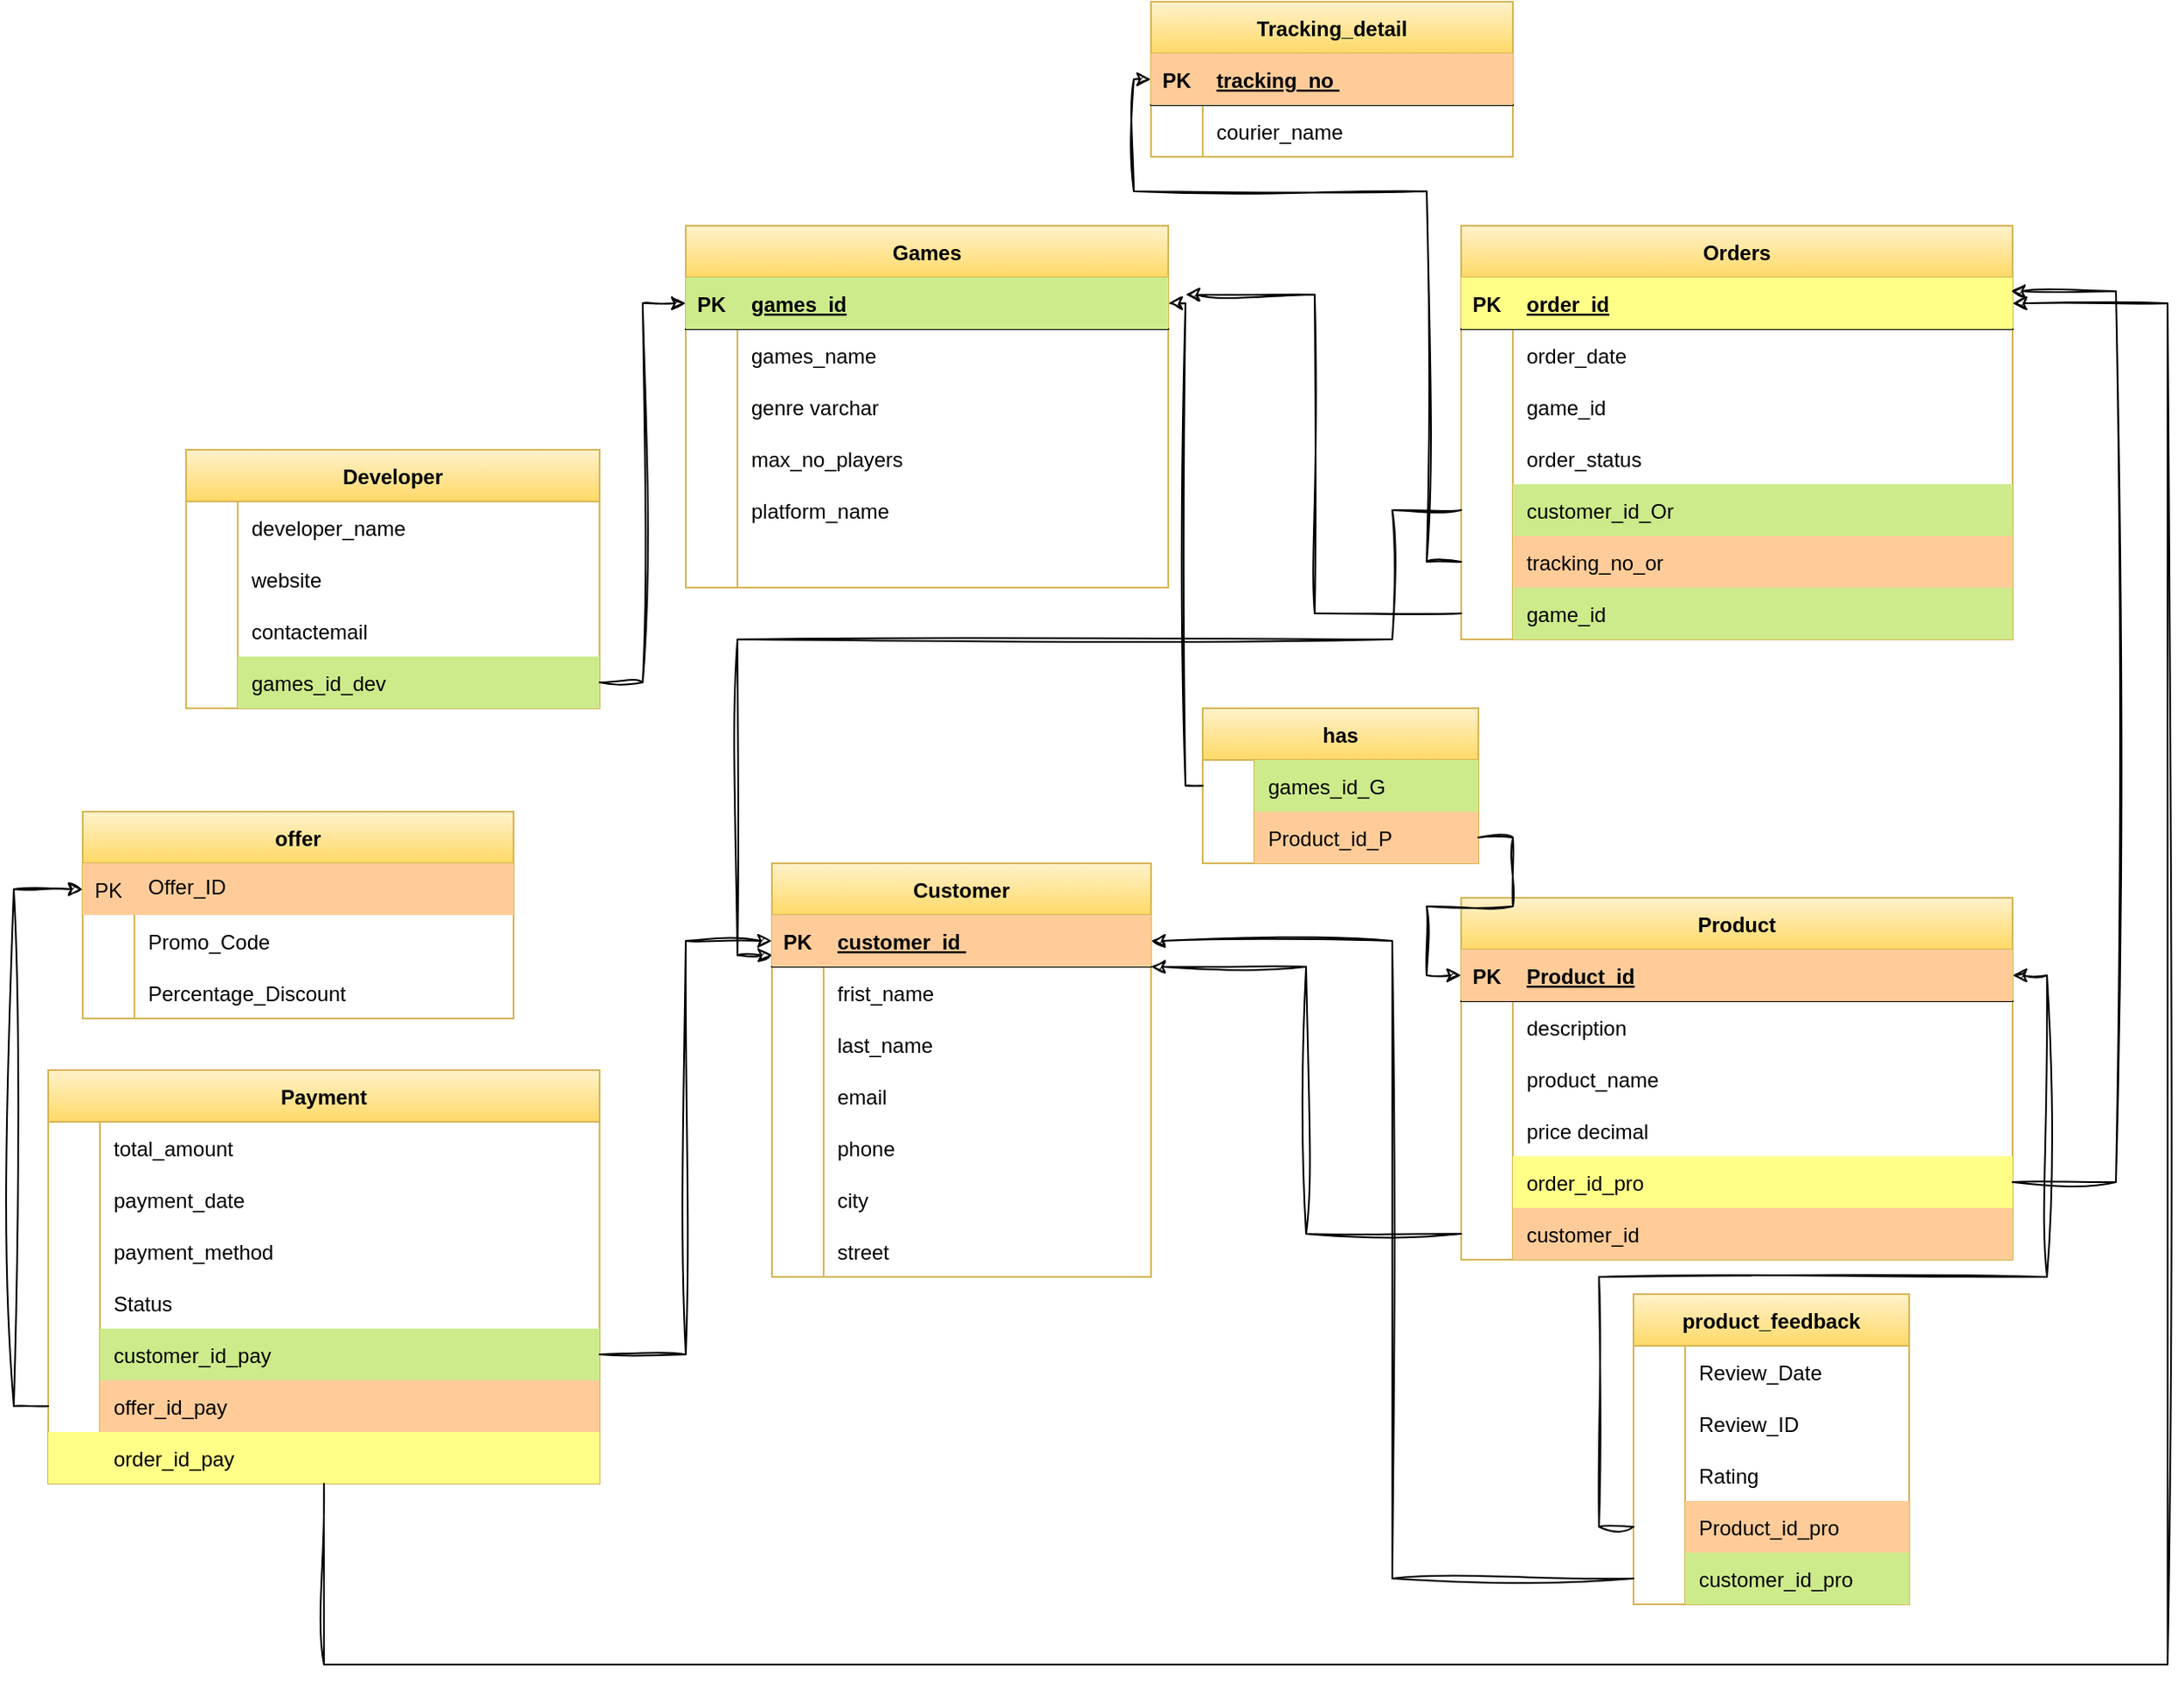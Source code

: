<mxfile version="20.8.16" type="device"><diagram name="Page-1" id="lh1EF_sJYubGkyd5HfFq"><mxGraphModel dx="3387" dy="2093" grid="1" gridSize="10" guides="1" tooltips="1" connect="1" arrows="1" fold="1" page="1" pageScale="1" pageWidth="850" pageHeight="1100" math="0" shadow="0"><root><mxCell id="0"/><mxCell id="1" parent="0"/><mxCell id="jneGfURujlO6UFUfLqEb-1" value="Games" style="shape=table;startSize=30;container=1;collapsible=1;childLayout=tableLayout;fixedRows=1;rowLines=0;fontStyle=1;align=center;resizeLast=1;strokeColor=#d6b656;fillColor=#fff2cc;gradientColor=#ffd966;" parent="1" vertex="1"><mxGeometry x="-950" y="-970" width="280" height="210" as="geometry"/></mxCell><mxCell id="jneGfURujlO6UFUfLqEb-2" value="" style="shape=tableRow;horizontal=0;startSize=0;swimlaneHead=0;swimlaneBody=0;fillColor=none;collapsible=0;dropTarget=0;points=[[0,0.5],[1,0.5]];portConstraint=eastwest;strokeColor=#000000;top=0;left=0;right=0;bottom=1;" parent="jneGfURujlO6UFUfLqEb-1" vertex="1"><mxGeometry y="30" width="280" height="30" as="geometry"/></mxCell><mxCell id="jneGfURujlO6UFUfLqEb-3" value="PK" style="shape=partialRectangle;overflow=hidden;connectable=0;fillColor=#cdeb8b;strokeColor=#36393d;top=0;left=0;bottom=0;right=0;fontStyle=1;" parent="jneGfURujlO6UFUfLqEb-2" vertex="1"><mxGeometry width="30" height="30" as="geometry"><mxRectangle width="30" height="30" as="alternateBounds"/></mxGeometry></mxCell><mxCell id="jneGfURujlO6UFUfLqEb-4" value="games_id" style="shape=partialRectangle;overflow=hidden;connectable=0;fillColor=#cdeb8b;align=left;strokeColor=#36393d;top=0;left=0;bottom=0;right=0;spacingLeft=6;fontStyle=5;" parent="jneGfURujlO6UFUfLqEb-2" vertex="1"><mxGeometry x="30" width="250" height="30" as="geometry"><mxRectangle width="250" height="30" as="alternateBounds"/></mxGeometry></mxCell><mxCell id="jneGfURujlO6UFUfLqEb-5" value="" style="shape=tableRow;horizontal=0;startSize=0;swimlaneHead=0;swimlaneBody=0;fillColor=none;collapsible=0;dropTarget=0;points=[[0,0.5],[1,0.5]];portConstraint=eastwest;strokeColor=#000000;top=0;left=0;right=0;bottom=0;" parent="jneGfURujlO6UFUfLqEb-1" vertex="1"><mxGeometry y="60" width="280" height="30" as="geometry"/></mxCell><mxCell id="jneGfURujlO6UFUfLqEb-6" value="" style="shape=partialRectangle;overflow=hidden;connectable=0;fillColor=none;strokeColor=#000000;top=0;left=0;bottom=0;right=0;" parent="jneGfURujlO6UFUfLqEb-5" vertex="1"><mxGeometry width="30" height="30" as="geometry"><mxRectangle width="30" height="30" as="alternateBounds"/></mxGeometry></mxCell><mxCell id="jneGfURujlO6UFUfLqEb-7" value="games_name " style="shape=partialRectangle;overflow=hidden;connectable=0;fillColor=none;align=left;strokeColor=#000000;top=0;left=0;bottom=0;right=0;spacingLeft=6;" parent="jneGfURujlO6UFUfLqEb-5" vertex="1"><mxGeometry x="30" width="250" height="30" as="geometry"><mxRectangle width="250" height="30" as="alternateBounds"/></mxGeometry></mxCell><mxCell id="jneGfURujlO6UFUfLqEb-8" value="" style="shape=tableRow;horizontal=0;startSize=0;swimlaneHead=0;swimlaneBody=0;fillColor=none;collapsible=0;dropTarget=0;points=[[0,0.5],[1,0.5]];portConstraint=eastwest;strokeColor=#000000;top=0;left=0;right=0;bottom=0;" parent="jneGfURujlO6UFUfLqEb-1" vertex="1"><mxGeometry y="90" width="280" height="30" as="geometry"/></mxCell><mxCell id="jneGfURujlO6UFUfLqEb-9" value="" style="shape=partialRectangle;overflow=hidden;connectable=0;fillColor=none;strokeColor=#000000;top=0;left=0;bottom=0;right=0;" parent="jneGfURujlO6UFUfLqEb-8" vertex="1"><mxGeometry width="30" height="30" as="geometry"><mxRectangle width="30" height="30" as="alternateBounds"/></mxGeometry></mxCell><mxCell id="jneGfURujlO6UFUfLqEb-10" value="genre varchar" style="shape=partialRectangle;overflow=hidden;connectable=0;fillColor=none;align=left;strokeColor=#000000;top=0;left=0;bottom=0;right=0;spacingLeft=6;" parent="jneGfURujlO6UFUfLqEb-8" vertex="1"><mxGeometry x="30" width="250" height="30" as="geometry"><mxRectangle width="250" height="30" as="alternateBounds"/></mxGeometry></mxCell><mxCell id="jneGfURujlO6UFUfLqEb-11" value="" style="shape=tableRow;horizontal=0;startSize=0;swimlaneHead=0;swimlaneBody=0;fillColor=none;collapsible=0;dropTarget=0;points=[[0,0.5],[1,0.5]];portConstraint=eastwest;strokeColor=#000000;top=0;left=0;right=0;bottom=0;" parent="jneGfURujlO6UFUfLqEb-1" vertex="1"><mxGeometry y="120" width="280" height="30" as="geometry"/></mxCell><mxCell id="jneGfURujlO6UFUfLqEb-12" value="" style="shape=partialRectangle;overflow=hidden;connectable=0;fillColor=none;strokeColor=#000000;top=0;left=0;bottom=0;right=0;" parent="jneGfURujlO6UFUfLqEb-11" vertex="1"><mxGeometry width="30" height="30" as="geometry"><mxRectangle width="30" height="30" as="alternateBounds"/></mxGeometry></mxCell><mxCell id="jneGfURujlO6UFUfLqEb-13" value="max_no_players " style="shape=partialRectangle;overflow=hidden;connectable=0;fillColor=none;align=left;strokeColor=#000000;top=0;left=0;bottom=0;right=0;spacingLeft=6;" parent="jneGfURujlO6UFUfLqEb-11" vertex="1"><mxGeometry x="30" width="250" height="30" as="geometry"><mxRectangle width="250" height="30" as="alternateBounds"/></mxGeometry></mxCell><mxCell id="jneGfURujlO6UFUfLqEb-14" value="" style="shape=tableRow;horizontal=0;startSize=0;swimlaneHead=0;swimlaneBody=0;fillColor=none;collapsible=0;dropTarget=0;points=[[0,0.5],[1,0.5]];portConstraint=eastwest;strokeColor=#000000;top=0;left=0;right=0;bottom=0;" parent="jneGfURujlO6UFUfLqEb-1" vertex="1"><mxGeometry y="150" width="280" height="30" as="geometry"/></mxCell><mxCell id="jneGfURujlO6UFUfLqEb-15" value="" style="shape=partialRectangle;overflow=hidden;connectable=0;fillColor=none;strokeColor=#000000;top=0;left=0;bottom=0;right=0;" parent="jneGfURujlO6UFUfLqEb-14" vertex="1"><mxGeometry width="30" height="30" as="geometry"><mxRectangle width="30" height="30" as="alternateBounds"/></mxGeometry></mxCell><mxCell id="jneGfURujlO6UFUfLqEb-16" value="platform_name " style="shape=partialRectangle;overflow=hidden;connectable=0;fillColor=none;align=left;strokeColor=#000000;top=0;left=0;bottom=0;right=0;spacingLeft=6;" parent="jneGfURujlO6UFUfLqEb-14" vertex="1"><mxGeometry x="30" width="250" height="30" as="geometry"><mxRectangle width="250" height="30" as="alternateBounds"/></mxGeometry></mxCell><mxCell id="jneGfURujlO6UFUfLqEb-17" value="" style="shape=tableRow;horizontal=0;startSize=0;swimlaneHead=0;swimlaneBody=0;fillColor=none;collapsible=0;dropTarget=0;points=[[0,0.5],[1,0.5]];portConstraint=eastwest;strokeColor=#000000;top=0;left=0;right=0;bottom=0;" parent="jneGfURujlO6UFUfLqEb-1" vertex="1"><mxGeometry y="180" width="280" height="30" as="geometry"/></mxCell><mxCell id="jneGfURujlO6UFUfLqEb-18" value="" style="shape=partialRectangle;overflow=hidden;connectable=0;fillColor=none;strokeColor=#000000;top=0;left=0;bottom=0;right=0;" parent="jneGfURujlO6UFUfLqEb-17" vertex="1"><mxGeometry width="30" height="30" as="geometry"><mxRectangle width="30" height="30" as="alternateBounds"/></mxGeometry></mxCell><mxCell id="jneGfURujlO6UFUfLqEb-19" value="" style="shape=partialRectangle;overflow=hidden;connectable=0;fillColor=none;align=left;strokeColor=#000000;top=0;left=0;bottom=0;right=0;spacingLeft=6;" parent="jneGfURujlO6UFUfLqEb-17" vertex="1"><mxGeometry x="30" width="250" height="30" as="geometry"><mxRectangle width="250" height="30" as="alternateBounds"/></mxGeometry></mxCell><mxCell id="jneGfURujlO6UFUfLqEb-20" value="Customer" style="shape=table;startSize=30;container=1;collapsible=1;childLayout=tableLayout;fixedRows=1;rowLines=0;fontStyle=1;align=center;resizeLast=1;strokeColor=#d6b656;fillColor=#fff2cc;gradientColor=#ffd966;" parent="1" vertex="1"><mxGeometry x="-900" y="-600" width="220" height="240" as="geometry"/></mxCell><mxCell id="jneGfURujlO6UFUfLqEb-21" value="" style="shape=tableRow;horizontal=0;startSize=0;swimlaneHead=0;swimlaneBody=0;fillColor=none;collapsible=0;dropTarget=0;points=[[0,0.5],[1,0.5]];portConstraint=eastwest;strokeColor=#000000;top=0;left=0;right=0;bottom=1;" parent="jneGfURujlO6UFUfLqEb-20" vertex="1"><mxGeometry y="30" width="220" height="30" as="geometry"/></mxCell><mxCell id="jneGfURujlO6UFUfLqEb-22" value="PK" style="shape=partialRectangle;overflow=hidden;connectable=0;fillColor=#ffcc99;strokeColor=#36393d;top=0;left=0;bottom=0;right=0;fontStyle=1;" parent="jneGfURujlO6UFUfLqEb-21" vertex="1"><mxGeometry width="30" height="30" as="geometry"><mxRectangle width="30" height="30" as="alternateBounds"/></mxGeometry></mxCell><mxCell id="jneGfURujlO6UFUfLqEb-23" value="customer_id " style="shape=partialRectangle;overflow=hidden;connectable=0;fillColor=#ffcc99;align=left;strokeColor=#36393d;top=0;left=0;bottom=0;right=0;spacingLeft=6;fontStyle=5;" parent="jneGfURujlO6UFUfLqEb-21" vertex="1"><mxGeometry x="30" width="190" height="30" as="geometry"><mxRectangle width="190" height="30" as="alternateBounds"/></mxGeometry></mxCell><mxCell id="jneGfURujlO6UFUfLqEb-24" value="" style="shape=tableRow;horizontal=0;startSize=0;swimlaneHead=0;swimlaneBody=0;fillColor=none;collapsible=0;dropTarget=0;points=[[0,0.5],[1,0.5]];portConstraint=eastwest;strokeColor=#000000;top=0;left=0;right=0;bottom=0;" parent="jneGfURujlO6UFUfLqEb-20" vertex="1"><mxGeometry y="60" width="220" height="30" as="geometry"/></mxCell><mxCell id="jneGfURujlO6UFUfLqEb-25" value="" style="shape=partialRectangle;overflow=hidden;connectable=0;fillColor=none;strokeColor=#000000;top=0;left=0;bottom=0;right=0;" parent="jneGfURujlO6UFUfLqEb-24" vertex="1"><mxGeometry width="30" height="30" as="geometry"><mxRectangle width="30" height="30" as="alternateBounds"/></mxGeometry></mxCell><mxCell id="jneGfURujlO6UFUfLqEb-26" value="frist_name " style="shape=partialRectangle;overflow=hidden;connectable=0;fillColor=none;align=left;strokeColor=#000000;top=0;left=0;bottom=0;right=0;spacingLeft=6;" parent="jneGfURujlO6UFUfLqEb-24" vertex="1"><mxGeometry x="30" width="190" height="30" as="geometry"><mxRectangle width="190" height="30" as="alternateBounds"/></mxGeometry></mxCell><mxCell id="jneGfURujlO6UFUfLqEb-27" value="" style="shape=tableRow;horizontal=0;startSize=0;swimlaneHead=0;swimlaneBody=0;fillColor=none;collapsible=0;dropTarget=0;points=[[0,0.5],[1,0.5]];portConstraint=eastwest;strokeColor=#000000;top=0;left=0;right=0;bottom=0;" parent="jneGfURujlO6UFUfLqEb-20" vertex="1"><mxGeometry y="90" width="220" height="30" as="geometry"/></mxCell><mxCell id="jneGfURujlO6UFUfLqEb-28" value="" style="shape=partialRectangle;overflow=hidden;connectable=0;fillColor=none;strokeColor=#000000;top=0;left=0;bottom=0;right=0;" parent="jneGfURujlO6UFUfLqEb-27" vertex="1"><mxGeometry width="30" height="30" as="geometry"><mxRectangle width="30" height="30" as="alternateBounds"/></mxGeometry></mxCell><mxCell id="jneGfURujlO6UFUfLqEb-29" value="last_name " style="shape=partialRectangle;overflow=hidden;connectable=0;fillColor=none;align=left;strokeColor=#000000;top=0;left=0;bottom=0;right=0;spacingLeft=6;" parent="jneGfURujlO6UFUfLqEb-27" vertex="1"><mxGeometry x="30" width="190" height="30" as="geometry"><mxRectangle width="190" height="30" as="alternateBounds"/></mxGeometry></mxCell><mxCell id="jneGfURujlO6UFUfLqEb-30" value="" style="shape=tableRow;horizontal=0;startSize=0;swimlaneHead=0;swimlaneBody=0;fillColor=none;collapsible=0;dropTarget=0;points=[[0,0.5],[1,0.5]];portConstraint=eastwest;strokeColor=#000000;top=0;left=0;right=0;bottom=0;" parent="jneGfURujlO6UFUfLqEb-20" vertex="1"><mxGeometry y="120" width="220" height="30" as="geometry"/></mxCell><mxCell id="jneGfURujlO6UFUfLqEb-31" value="" style="shape=partialRectangle;overflow=hidden;connectable=0;fillColor=none;strokeColor=#000000;top=0;left=0;bottom=0;right=0;" parent="jneGfURujlO6UFUfLqEb-30" vertex="1"><mxGeometry width="30" height="30" as="geometry"><mxRectangle width="30" height="30" as="alternateBounds"/></mxGeometry></mxCell><mxCell id="jneGfURujlO6UFUfLqEb-32" value="email " style="shape=partialRectangle;overflow=hidden;connectable=0;fillColor=none;align=left;strokeColor=#000000;top=0;left=0;bottom=0;right=0;spacingLeft=6;" parent="jneGfURujlO6UFUfLqEb-30" vertex="1"><mxGeometry x="30" width="190" height="30" as="geometry"><mxRectangle width="190" height="30" as="alternateBounds"/></mxGeometry></mxCell><mxCell id="jneGfURujlO6UFUfLqEb-33" value="" style="shape=tableRow;horizontal=0;startSize=0;swimlaneHead=0;swimlaneBody=0;fillColor=none;collapsible=0;dropTarget=0;points=[[0,0.5],[1,0.5]];portConstraint=eastwest;strokeColor=#000000;top=0;left=0;right=0;bottom=0;" parent="jneGfURujlO6UFUfLqEb-20" vertex="1"><mxGeometry y="150" width="220" height="30" as="geometry"/></mxCell><mxCell id="jneGfURujlO6UFUfLqEb-34" value="" style="shape=partialRectangle;overflow=hidden;connectable=0;fillColor=none;strokeColor=#000000;top=0;left=0;bottom=0;right=0;" parent="jneGfURujlO6UFUfLqEb-33" vertex="1"><mxGeometry width="30" height="30" as="geometry"><mxRectangle width="30" height="30" as="alternateBounds"/></mxGeometry></mxCell><mxCell id="jneGfURujlO6UFUfLqEb-35" value="phone " style="shape=partialRectangle;overflow=hidden;connectable=0;fillColor=none;align=left;strokeColor=#000000;top=0;left=0;bottom=0;right=0;spacingLeft=6;" parent="jneGfURujlO6UFUfLqEb-33" vertex="1"><mxGeometry x="30" width="190" height="30" as="geometry"><mxRectangle width="190" height="30" as="alternateBounds"/></mxGeometry></mxCell><mxCell id="jneGfURujlO6UFUfLqEb-36" value="" style="shape=tableRow;horizontal=0;startSize=0;swimlaneHead=0;swimlaneBody=0;fillColor=none;collapsible=0;dropTarget=0;points=[[0,0.5],[1,0.5]];portConstraint=eastwest;strokeColor=#000000;top=0;left=0;right=0;bottom=0;" parent="jneGfURujlO6UFUfLqEb-20" vertex="1"><mxGeometry y="180" width="220" height="30" as="geometry"/></mxCell><mxCell id="jneGfURujlO6UFUfLqEb-37" value="" style="shape=partialRectangle;overflow=hidden;connectable=0;fillColor=none;strokeColor=#000000;top=0;left=0;bottom=0;right=0;" parent="jneGfURujlO6UFUfLqEb-36" vertex="1"><mxGeometry width="30" height="30" as="geometry"><mxRectangle width="30" height="30" as="alternateBounds"/></mxGeometry></mxCell><mxCell id="jneGfURujlO6UFUfLqEb-38" value="city " style="shape=partialRectangle;overflow=hidden;connectable=0;fillColor=none;align=left;strokeColor=#000000;top=0;left=0;bottom=0;right=0;spacingLeft=6;" parent="jneGfURujlO6UFUfLqEb-36" vertex="1"><mxGeometry x="30" width="190" height="30" as="geometry"><mxRectangle width="190" height="30" as="alternateBounds"/></mxGeometry></mxCell><mxCell id="jneGfURujlO6UFUfLqEb-39" value="" style="shape=tableRow;horizontal=0;startSize=0;swimlaneHead=0;swimlaneBody=0;fillColor=none;collapsible=0;dropTarget=0;points=[[0,0.5],[1,0.5]];portConstraint=eastwest;strokeColor=#000000;top=0;left=0;right=0;bottom=0;" parent="jneGfURujlO6UFUfLqEb-20" vertex="1"><mxGeometry y="210" width="220" height="30" as="geometry"/></mxCell><mxCell id="jneGfURujlO6UFUfLqEb-40" value="" style="shape=partialRectangle;overflow=hidden;connectable=0;fillColor=none;strokeColor=#000000;top=0;left=0;bottom=0;right=0;" parent="jneGfURujlO6UFUfLqEb-39" vertex="1"><mxGeometry width="30" height="30" as="geometry"><mxRectangle width="30" height="30" as="alternateBounds"/></mxGeometry></mxCell><mxCell id="jneGfURujlO6UFUfLqEb-41" value="street " style="shape=partialRectangle;overflow=hidden;connectable=0;fillColor=none;align=left;strokeColor=#000000;top=0;left=0;bottom=0;right=0;spacingLeft=6;" parent="jneGfURujlO6UFUfLqEb-39" vertex="1"><mxGeometry x="30" width="190" height="30" as="geometry"><mxRectangle width="190" height="30" as="alternateBounds"/></mxGeometry></mxCell><mxCell id="jneGfURujlO6UFUfLqEb-45" value="Orders" style="shape=table;startSize=30;container=1;collapsible=1;childLayout=tableLayout;fixedRows=1;rowLines=0;fontStyle=1;align=center;resizeLast=1;strokeColor=#d6b656;fillColor=#fff2cc;gradientColor=#ffd966;" parent="1" vertex="1"><mxGeometry x="-500" y="-970" width="320" height="240" as="geometry"/></mxCell><mxCell id="jneGfURujlO6UFUfLqEb-49" value="" style="shape=tableRow;horizontal=0;startSize=0;swimlaneHead=0;swimlaneBody=0;fillColor=none;collapsible=0;dropTarget=0;points=[[0,0.5],[1,0.5]];portConstraint=eastwest;strokeColor=#000000;top=0;left=0;right=0;bottom=1;" parent="jneGfURujlO6UFUfLqEb-45" vertex="1"><mxGeometry y="30" width="320" height="30" as="geometry"/></mxCell><mxCell id="jneGfURujlO6UFUfLqEb-50" value="PK" style="shape=partialRectangle;overflow=hidden;connectable=0;top=0;left=0;bottom=0;right=0;fontStyle=1;fillColor=#ffff88;strokeColor=#36393d;" parent="jneGfURujlO6UFUfLqEb-49" vertex="1"><mxGeometry width="30" height="30" as="geometry"><mxRectangle width="30" height="30" as="alternateBounds"/></mxGeometry></mxCell><mxCell id="jneGfURujlO6UFUfLqEb-51" value="order_id" style="shape=partialRectangle;overflow=hidden;connectable=0;align=left;top=0;left=0;bottom=0;right=0;spacingLeft=6;fontStyle=5;fillColor=#ffff88;strokeColor=#36393d;" parent="jneGfURujlO6UFUfLqEb-49" vertex="1"><mxGeometry x="30" width="290" height="30" as="geometry"><mxRectangle width="290" height="30" as="alternateBounds"/></mxGeometry></mxCell><mxCell id="jneGfURujlO6UFUfLqEb-52" value="" style="shape=tableRow;horizontal=0;startSize=0;swimlaneHead=0;swimlaneBody=0;fillColor=none;collapsible=0;dropTarget=0;points=[[0,0.5],[1,0.5]];portConstraint=eastwest;strokeColor=#000000;top=0;left=0;right=0;bottom=0;" parent="jneGfURujlO6UFUfLqEb-45" vertex="1"><mxGeometry y="60" width="320" height="30" as="geometry"/></mxCell><mxCell id="jneGfURujlO6UFUfLqEb-53" value="" style="shape=partialRectangle;overflow=hidden;connectable=0;fillColor=none;strokeColor=#000000;top=0;left=0;bottom=0;right=0;" parent="jneGfURujlO6UFUfLqEb-52" vertex="1"><mxGeometry width="30" height="30" as="geometry"><mxRectangle width="30" height="30" as="alternateBounds"/></mxGeometry></mxCell><mxCell id="jneGfURujlO6UFUfLqEb-54" value="order_date " style="shape=partialRectangle;overflow=hidden;connectable=0;fillColor=none;align=left;strokeColor=#000000;top=0;left=0;bottom=0;right=0;spacingLeft=6;" parent="jneGfURujlO6UFUfLqEb-52" vertex="1"><mxGeometry x="30" width="290" height="30" as="geometry"><mxRectangle width="290" height="30" as="alternateBounds"/></mxGeometry></mxCell><mxCell id="jneGfURujlO6UFUfLqEb-55" value="" style="shape=tableRow;horizontal=0;startSize=0;swimlaneHead=0;swimlaneBody=0;fillColor=none;collapsible=0;dropTarget=0;points=[[0,0.5],[1,0.5]];portConstraint=eastwest;strokeColor=#000000;top=0;left=0;right=0;bottom=0;" parent="jneGfURujlO6UFUfLqEb-45" vertex="1"><mxGeometry y="90" width="320" height="30" as="geometry"/></mxCell><mxCell id="jneGfURujlO6UFUfLqEb-56" value="" style="shape=partialRectangle;overflow=hidden;connectable=0;fillColor=none;strokeColor=#000000;top=0;left=0;bottom=0;right=0;" parent="jneGfURujlO6UFUfLqEb-55" vertex="1"><mxGeometry width="30" height="30" as="geometry"><mxRectangle width="30" height="30" as="alternateBounds"/></mxGeometry></mxCell><mxCell id="jneGfURujlO6UFUfLqEb-57" value="game_id " style="shape=partialRectangle;overflow=hidden;connectable=0;fillColor=none;align=left;strokeColor=#000000;top=0;left=0;bottom=0;right=0;spacingLeft=6;" parent="jneGfURujlO6UFUfLqEb-55" vertex="1"><mxGeometry x="30" width="290" height="30" as="geometry"><mxRectangle width="290" height="30" as="alternateBounds"/></mxGeometry></mxCell><mxCell id="jneGfURujlO6UFUfLqEb-58" value="" style="shape=tableRow;horizontal=0;startSize=0;swimlaneHead=0;swimlaneBody=0;fillColor=none;collapsible=0;dropTarget=0;points=[[0,0.5],[1,0.5]];portConstraint=eastwest;strokeColor=#000000;top=0;left=0;right=0;bottom=0;" parent="jneGfURujlO6UFUfLqEb-45" vertex="1"><mxGeometry y="120" width="320" height="30" as="geometry"/></mxCell><mxCell id="jneGfURujlO6UFUfLqEb-59" value="" style="shape=partialRectangle;overflow=hidden;connectable=0;fillColor=none;strokeColor=#000000;top=0;left=0;bottom=0;right=0;" parent="jneGfURujlO6UFUfLqEb-58" vertex="1"><mxGeometry width="30" height="30" as="geometry"><mxRectangle width="30" height="30" as="alternateBounds"/></mxGeometry></mxCell><mxCell id="jneGfURujlO6UFUfLqEb-60" value="order_status " style="shape=partialRectangle;overflow=hidden;connectable=0;fillColor=none;align=left;strokeColor=#000000;top=0;left=0;bottom=0;right=0;spacingLeft=6;" parent="jneGfURujlO6UFUfLqEb-58" vertex="1"><mxGeometry x="30" width="290" height="30" as="geometry"><mxRectangle width="290" height="30" as="alternateBounds"/></mxGeometry></mxCell><mxCell id="jneGfURujlO6UFUfLqEb-210" style="shape=tableRow;horizontal=0;startSize=0;swimlaneHead=0;swimlaneBody=0;fillColor=none;collapsible=0;dropTarget=0;points=[[0,0.5],[1,0.5]];portConstraint=eastwest;strokeColor=#000000;top=0;left=0;right=0;bottom=0;" parent="jneGfURujlO6UFUfLqEb-45" vertex="1"><mxGeometry y="150" width="320" height="30" as="geometry"/></mxCell><mxCell id="jneGfURujlO6UFUfLqEb-211" style="shape=partialRectangle;overflow=hidden;connectable=0;fillColor=none;strokeColor=#000000;top=0;left=0;bottom=0;right=0;" parent="jneGfURujlO6UFUfLqEb-210" vertex="1"><mxGeometry width="30" height="30" as="geometry"><mxRectangle width="30" height="30" as="alternateBounds"/></mxGeometry></mxCell><mxCell id="jneGfURujlO6UFUfLqEb-212" value="customer_id_Or" style="shape=partialRectangle;overflow=hidden;connectable=0;fillColor=#cdeb8b;align=left;strokeColor=#36393d;top=0;left=0;bottom=0;right=0;spacingLeft=6;" parent="jneGfURujlO6UFUfLqEb-210" vertex="1"><mxGeometry x="30" width="290" height="30" as="geometry"><mxRectangle width="290" height="30" as="alternateBounds"/></mxGeometry></mxCell><mxCell id="1AFDK4Eftu-RtlAEwIEW-4" style="shape=tableRow;horizontal=0;startSize=0;swimlaneHead=0;swimlaneBody=0;fillColor=none;collapsible=0;dropTarget=0;points=[[0,0.5],[1,0.5]];portConstraint=eastwest;strokeColor=#000000;top=0;left=0;right=0;bottom=0;" parent="jneGfURujlO6UFUfLqEb-45" vertex="1"><mxGeometry y="180" width="320" height="30" as="geometry"/></mxCell><mxCell id="1AFDK4Eftu-RtlAEwIEW-5" style="shape=partialRectangle;overflow=hidden;connectable=0;fillColor=none;strokeColor=#000000;top=0;left=0;bottom=0;right=0;" parent="1AFDK4Eftu-RtlAEwIEW-4" vertex="1"><mxGeometry width="30" height="30" as="geometry"><mxRectangle width="30" height="30" as="alternateBounds"/></mxGeometry></mxCell><mxCell id="1AFDK4Eftu-RtlAEwIEW-6" value="tracking_no_or" style="shape=partialRectangle;overflow=hidden;connectable=0;fillColor=#ffcc99;align=left;strokeColor=#36393d;top=0;left=0;bottom=0;right=0;spacingLeft=6;" parent="1AFDK4Eftu-RtlAEwIEW-4" vertex="1"><mxGeometry x="30" width="290" height="30" as="geometry"><mxRectangle width="290" height="30" as="alternateBounds"/></mxGeometry></mxCell><mxCell id="8C5qGwSOZF6fx7dqW8s1-1" style="shape=tableRow;horizontal=0;startSize=0;swimlaneHead=0;swimlaneBody=0;fillColor=none;collapsible=0;dropTarget=0;points=[[0,0.5],[1,0.5]];portConstraint=eastwest;strokeColor=#000000;top=0;left=0;right=0;bottom=0;" vertex="1" parent="jneGfURujlO6UFUfLqEb-45"><mxGeometry y="210" width="320" height="30" as="geometry"/></mxCell><mxCell id="8C5qGwSOZF6fx7dqW8s1-2" style="shape=partialRectangle;overflow=hidden;connectable=0;fillColor=none;strokeColor=#000000;top=0;left=0;bottom=0;right=0;" vertex="1" parent="8C5qGwSOZF6fx7dqW8s1-1"><mxGeometry width="30" height="30" as="geometry"><mxRectangle width="30" height="30" as="alternateBounds"/></mxGeometry></mxCell><mxCell id="8C5qGwSOZF6fx7dqW8s1-3" value="game_id" style="shape=partialRectangle;overflow=hidden;connectable=0;fillColor=#cdeb8b;align=left;strokeColor=#36393d;top=0;left=0;bottom=0;right=0;spacingLeft=6;" vertex="1" parent="8C5qGwSOZF6fx7dqW8s1-1"><mxGeometry x="30" width="290" height="30" as="geometry"><mxRectangle width="290" height="30" as="alternateBounds"/></mxGeometry></mxCell><mxCell id="jneGfURujlO6UFUfLqEb-67" value="Product" style="shape=table;startSize=30;container=1;collapsible=1;childLayout=tableLayout;fixedRows=1;rowLines=0;fontStyle=1;align=center;resizeLast=1;strokeColor=#d6b656;fillColor=#fff2cc;gradientColor=#ffd966;" parent="1" vertex="1"><mxGeometry x="-500" y="-580" width="320" height="210" as="geometry"/></mxCell><mxCell id="jneGfURujlO6UFUfLqEb-68" value="" style="shape=tableRow;horizontal=0;startSize=0;swimlaneHead=0;swimlaneBody=0;fillColor=none;collapsible=0;dropTarget=0;points=[[0,0.5],[1,0.5]];portConstraint=eastwest;strokeColor=#000000;top=0;left=0;right=0;bottom=1;" parent="jneGfURujlO6UFUfLqEb-67" vertex="1"><mxGeometry y="30" width="320" height="30" as="geometry"/></mxCell><mxCell id="jneGfURujlO6UFUfLqEb-69" value="PK" style="shape=partialRectangle;overflow=hidden;connectable=0;fillColor=#ffcc99;strokeColor=#36393d;top=0;left=0;bottom=0;right=0;fontStyle=1;" parent="jneGfURujlO6UFUfLqEb-68" vertex="1"><mxGeometry width="30" height="30" as="geometry"><mxRectangle width="30" height="30" as="alternateBounds"/></mxGeometry></mxCell><mxCell id="jneGfURujlO6UFUfLqEb-70" value="Product_id" style="shape=partialRectangle;overflow=hidden;connectable=0;fillColor=#ffcc99;align=left;strokeColor=#36393d;top=0;left=0;bottom=0;right=0;spacingLeft=6;fontStyle=5;" parent="jneGfURujlO6UFUfLqEb-68" vertex="1"><mxGeometry x="30" width="290" height="30" as="geometry"><mxRectangle width="290" height="30" as="alternateBounds"/></mxGeometry></mxCell><mxCell id="jneGfURujlO6UFUfLqEb-71" value="" style="shape=tableRow;horizontal=0;startSize=0;swimlaneHead=0;swimlaneBody=0;fillColor=none;collapsible=0;dropTarget=0;points=[[0,0.5],[1,0.5]];portConstraint=eastwest;strokeColor=#000000;top=0;left=0;right=0;bottom=0;" parent="jneGfURujlO6UFUfLqEb-67" vertex="1"><mxGeometry y="60" width="320" height="30" as="geometry"/></mxCell><mxCell id="jneGfURujlO6UFUfLqEb-72" value="" style="shape=partialRectangle;overflow=hidden;connectable=0;fillColor=none;strokeColor=#000000;top=0;left=0;bottom=0;right=0;" parent="jneGfURujlO6UFUfLqEb-71" vertex="1"><mxGeometry width="30" height="30" as="geometry"><mxRectangle width="30" height="30" as="alternateBounds"/></mxGeometry></mxCell><mxCell id="jneGfURujlO6UFUfLqEb-73" value="description " style="shape=partialRectangle;overflow=hidden;connectable=0;fillColor=none;align=left;strokeColor=#000000;top=0;left=0;bottom=0;right=0;spacingLeft=6;" parent="jneGfURujlO6UFUfLqEb-71" vertex="1"><mxGeometry x="30" width="290" height="30" as="geometry"><mxRectangle width="290" height="30" as="alternateBounds"/></mxGeometry></mxCell><mxCell id="jneGfURujlO6UFUfLqEb-74" value="" style="shape=tableRow;horizontal=0;startSize=0;swimlaneHead=0;swimlaneBody=0;fillColor=none;collapsible=0;dropTarget=0;points=[[0,0.5],[1,0.5]];portConstraint=eastwest;strokeColor=#000000;top=0;left=0;right=0;bottom=0;" parent="jneGfURujlO6UFUfLqEb-67" vertex="1"><mxGeometry y="90" width="320" height="30" as="geometry"/></mxCell><mxCell id="jneGfURujlO6UFUfLqEb-75" value="" style="shape=partialRectangle;overflow=hidden;connectable=0;fillColor=none;strokeColor=#000000;top=0;left=0;bottom=0;right=0;" parent="jneGfURujlO6UFUfLqEb-74" vertex="1"><mxGeometry width="30" height="30" as="geometry"><mxRectangle width="30" height="30" as="alternateBounds"/></mxGeometry></mxCell><mxCell id="jneGfURujlO6UFUfLqEb-76" value="product_name " style="shape=partialRectangle;overflow=hidden;connectable=0;fillColor=none;align=left;strokeColor=#000000;top=0;left=0;bottom=0;right=0;spacingLeft=6;" parent="jneGfURujlO6UFUfLqEb-74" vertex="1"><mxGeometry x="30" width="290" height="30" as="geometry"><mxRectangle width="290" height="30" as="alternateBounds"/></mxGeometry></mxCell><mxCell id="jneGfURujlO6UFUfLqEb-77" value="" style="shape=tableRow;horizontal=0;startSize=0;swimlaneHead=0;swimlaneBody=0;fillColor=none;collapsible=0;dropTarget=0;points=[[0,0.5],[1,0.5]];portConstraint=eastwest;strokeColor=#000000;top=0;left=0;right=0;bottom=0;" parent="jneGfURujlO6UFUfLqEb-67" vertex="1"><mxGeometry y="120" width="320" height="30" as="geometry"/></mxCell><mxCell id="jneGfURujlO6UFUfLqEb-78" value="" style="shape=partialRectangle;overflow=hidden;connectable=0;fillColor=none;strokeColor=#000000;top=0;left=0;bottom=0;right=0;" parent="jneGfURujlO6UFUfLqEb-77" vertex="1"><mxGeometry width="30" height="30" as="geometry"><mxRectangle width="30" height="30" as="alternateBounds"/></mxGeometry></mxCell><mxCell id="jneGfURujlO6UFUfLqEb-79" value="price decimal" style="shape=partialRectangle;overflow=hidden;connectable=0;fillColor=none;align=left;strokeColor=#000000;top=0;left=0;bottom=0;right=0;spacingLeft=6;" parent="jneGfURujlO6UFUfLqEb-77" vertex="1"><mxGeometry x="30" width="290" height="30" as="geometry"><mxRectangle width="290" height="30" as="alternateBounds"/></mxGeometry></mxCell><mxCell id="jneGfURujlO6UFUfLqEb-200" style="shape=tableRow;horizontal=0;startSize=0;swimlaneHead=0;swimlaneBody=0;fillColor=none;collapsible=0;dropTarget=0;points=[[0,0.5],[1,0.5]];portConstraint=eastwest;strokeColor=#000000;top=0;left=0;right=0;bottom=0;" parent="jneGfURujlO6UFUfLqEb-67" vertex="1"><mxGeometry y="150" width="320" height="30" as="geometry"/></mxCell><mxCell id="jneGfURujlO6UFUfLqEb-201" style="shape=partialRectangle;overflow=hidden;connectable=0;fillColor=none;strokeColor=#000000;top=0;left=0;bottom=0;right=0;" parent="jneGfURujlO6UFUfLqEb-200" vertex="1"><mxGeometry width="30" height="30" as="geometry"><mxRectangle width="30" height="30" as="alternateBounds"/></mxGeometry></mxCell><mxCell id="jneGfURujlO6UFUfLqEb-202" value="order_id_pro" style="shape=partialRectangle;overflow=hidden;connectable=0;fillColor=#ffff88;align=left;strokeColor=#36393d;top=0;left=0;bottom=0;right=0;spacingLeft=6;" parent="jneGfURujlO6UFUfLqEb-200" vertex="1"><mxGeometry x="30" width="290" height="30" as="geometry"><mxRectangle width="290" height="30" as="alternateBounds"/></mxGeometry></mxCell><mxCell id="1AFDK4Eftu-RtlAEwIEW-8" style="shape=tableRow;horizontal=0;startSize=0;swimlaneHead=0;swimlaneBody=0;fillColor=none;collapsible=0;dropTarget=0;points=[[0,0.5],[1,0.5]];portConstraint=eastwest;strokeColor=#000000;top=0;left=0;right=0;bottom=0;" parent="jneGfURujlO6UFUfLqEb-67" vertex="1"><mxGeometry y="180" width="320" height="30" as="geometry"/></mxCell><mxCell id="1AFDK4Eftu-RtlAEwIEW-9" style="shape=partialRectangle;overflow=hidden;connectable=0;fillColor=none;strokeColor=#000000;top=0;left=0;bottom=0;right=0;" parent="1AFDK4Eftu-RtlAEwIEW-8" vertex="1"><mxGeometry width="30" height="30" as="geometry"><mxRectangle width="30" height="30" as="alternateBounds"/></mxGeometry></mxCell><mxCell id="1AFDK4Eftu-RtlAEwIEW-10" value="customer_id " style="shape=partialRectangle;overflow=hidden;connectable=0;fillColor=#ffcc99;align=left;strokeColor=#36393d;top=0;left=0;bottom=0;right=0;spacingLeft=6;" parent="1AFDK4Eftu-RtlAEwIEW-8" vertex="1"><mxGeometry x="30" width="290" height="30" as="geometry"><mxRectangle width="290" height="30" as="alternateBounds"/></mxGeometry></mxCell><mxCell id="jneGfURujlO6UFUfLqEb-80" value="Payment" style="shape=table;startSize=30;container=1;collapsible=1;childLayout=tableLayout;fixedRows=1;rowLines=0;fontStyle=1;align=center;resizeLast=1;strokeColor=#d6b656;fillColor=#fff2cc;gradientColor=#ffd966;" parent="1" vertex="1"><mxGeometry x="-1320" y="-480" width="320" height="240" as="geometry"/></mxCell><mxCell id="jneGfURujlO6UFUfLqEb-87" value="" style="shape=tableRow;horizontal=0;startSize=0;swimlaneHead=0;swimlaneBody=0;fillColor=none;collapsible=0;dropTarget=0;points=[[0,0.5],[1,0.5]];portConstraint=eastwest;strokeColor=#000000;top=0;left=0;right=0;bottom=0;" parent="jneGfURujlO6UFUfLqEb-80" vertex="1"><mxGeometry y="30" width="320" height="30" as="geometry"/></mxCell><mxCell id="jneGfURujlO6UFUfLqEb-88" value="" style="shape=partialRectangle;overflow=hidden;connectable=0;fillColor=none;strokeColor=#000000;top=0;left=0;bottom=0;right=0;" parent="jneGfURujlO6UFUfLqEb-87" vertex="1"><mxGeometry width="30" height="30" as="geometry"><mxRectangle width="30" height="30" as="alternateBounds"/></mxGeometry></mxCell><mxCell id="jneGfURujlO6UFUfLqEb-89" value="total_amount " style="shape=partialRectangle;overflow=hidden;connectable=0;fillColor=none;align=left;strokeColor=#000000;top=0;left=0;bottom=0;right=0;spacingLeft=6;" parent="jneGfURujlO6UFUfLqEb-87" vertex="1"><mxGeometry x="30" width="290" height="30" as="geometry"><mxRectangle width="290" height="30" as="alternateBounds"/></mxGeometry></mxCell><mxCell id="jneGfURujlO6UFUfLqEb-90" value="" style="shape=tableRow;horizontal=0;startSize=0;swimlaneHead=0;swimlaneBody=0;fillColor=none;collapsible=0;dropTarget=0;points=[[0,0.5],[1,0.5]];portConstraint=eastwest;strokeColor=#000000;top=0;left=0;right=0;bottom=0;" parent="jneGfURujlO6UFUfLqEb-80" vertex="1"><mxGeometry y="60" width="320" height="30" as="geometry"/></mxCell><mxCell id="jneGfURujlO6UFUfLqEb-91" value="" style="shape=partialRectangle;overflow=hidden;connectable=0;fillColor=none;strokeColor=#000000;top=0;left=0;bottom=0;right=0;" parent="jneGfURujlO6UFUfLqEb-90" vertex="1"><mxGeometry width="30" height="30" as="geometry"><mxRectangle width="30" height="30" as="alternateBounds"/></mxGeometry></mxCell><mxCell id="jneGfURujlO6UFUfLqEb-92" value="payment_date " style="shape=partialRectangle;overflow=hidden;connectable=0;fillColor=none;align=left;strokeColor=#000000;top=0;left=0;bottom=0;right=0;spacingLeft=6;" parent="jneGfURujlO6UFUfLqEb-90" vertex="1"><mxGeometry x="30" width="290" height="30" as="geometry"><mxRectangle width="290" height="30" as="alternateBounds"/></mxGeometry></mxCell><mxCell id="jneGfURujlO6UFUfLqEb-93" value="" style="shape=tableRow;horizontal=0;startSize=0;swimlaneHead=0;swimlaneBody=0;fillColor=none;collapsible=0;dropTarget=0;points=[[0,0.5],[1,0.5]];portConstraint=eastwest;strokeColor=#000000;top=0;left=0;right=0;bottom=0;" parent="jneGfURujlO6UFUfLqEb-80" vertex="1"><mxGeometry y="90" width="320" height="30" as="geometry"/></mxCell><mxCell id="jneGfURujlO6UFUfLqEb-94" value="" style="shape=partialRectangle;overflow=hidden;connectable=0;fillColor=none;strokeColor=#000000;top=0;left=0;bottom=0;right=0;" parent="jneGfURujlO6UFUfLqEb-93" vertex="1"><mxGeometry width="30" height="30" as="geometry"><mxRectangle width="30" height="30" as="alternateBounds"/></mxGeometry></mxCell><mxCell id="jneGfURujlO6UFUfLqEb-95" value="payment_method" style="shape=partialRectangle;overflow=hidden;connectable=0;fillColor=none;align=left;strokeColor=#000000;top=0;left=0;bottom=0;right=0;spacingLeft=6;" parent="jneGfURujlO6UFUfLqEb-93" vertex="1"><mxGeometry x="30" width="290" height="30" as="geometry"><mxRectangle width="290" height="30" as="alternateBounds"/></mxGeometry></mxCell><mxCell id="jneGfURujlO6UFUfLqEb-96" value="" style="shape=tableRow;horizontal=0;startSize=0;swimlaneHead=0;swimlaneBody=0;fillColor=none;collapsible=0;dropTarget=0;points=[[0,0.5],[1,0.5]];portConstraint=eastwest;strokeColor=#000000;top=0;left=0;right=0;bottom=0;" parent="jneGfURujlO6UFUfLqEb-80" vertex="1"><mxGeometry y="120" width="320" height="30" as="geometry"/></mxCell><mxCell id="jneGfURujlO6UFUfLqEb-97" value="" style="shape=partialRectangle;overflow=hidden;connectable=0;fillColor=none;strokeColor=#000000;top=0;left=0;bottom=0;right=0;" parent="jneGfURujlO6UFUfLqEb-96" vertex="1"><mxGeometry width="30" height="30" as="geometry"><mxRectangle width="30" height="30" as="alternateBounds"/></mxGeometry></mxCell><mxCell id="jneGfURujlO6UFUfLqEb-98" value="Status " style="shape=partialRectangle;overflow=hidden;connectable=0;fillColor=none;align=left;strokeColor=#000000;top=0;left=0;bottom=0;right=0;spacingLeft=6;" parent="jneGfURujlO6UFUfLqEb-96" vertex="1"><mxGeometry x="30" width="290" height="30" as="geometry"><mxRectangle width="290" height="30" as="alternateBounds"/></mxGeometry></mxCell><mxCell id="jneGfURujlO6UFUfLqEb-111" value="" style="shape=tableRow;horizontal=0;startSize=0;swimlaneHead=0;swimlaneBody=0;fillColor=none;collapsible=0;dropTarget=0;points=[[0,0.5],[1,0.5]];portConstraint=eastwest;strokeColor=#000000;top=0;left=0;right=0;bottom=0;" parent="jneGfURujlO6UFUfLqEb-80" vertex="1"><mxGeometry y="150" width="320" height="30" as="geometry"/></mxCell><mxCell id="jneGfURujlO6UFUfLqEb-112" value="" style="shape=partialRectangle;overflow=hidden;connectable=0;fillColor=none;strokeColor=#000000;top=0;left=0;bottom=0;right=0;" parent="jneGfURujlO6UFUfLqEb-111" vertex="1"><mxGeometry width="30" height="30" as="geometry"><mxRectangle width="30" height="30" as="alternateBounds"/></mxGeometry></mxCell><mxCell id="jneGfURujlO6UFUfLqEb-113" value="customer_id_pay" style="shape=partialRectangle;overflow=hidden;connectable=0;fillColor=#cdeb8b;align=left;strokeColor=#36393d;top=0;left=0;bottom=0;right=0;spacingLeft=6;" parent="jneGfURujlO6UFUfLqEb-111" vertex="1"><mxGeometry x="30" width="290" height="30" as="geometry"><mxRectangle width="290" height="30" as="alternateBounds"/></mxGeometry></mxCell><mxCell id="jneGfURujlO6UFUfLqEb-231" style="shape=tableRow;horizontal=0;startSize=0;swimlaneHead=0;swimlaneBody=0;fillColor=none;collapsible=0;dropTarget=0;points=[[0,0.5],[1,0.5]];portConstraint=eastwest;strokeColor=#000000;top=0;left=0;right=0;bottom=0;" parent="jneGfURujlO6UFUfLqEb-80" vertex="1"><mxGeometry y="180" width="320" height="30" as="geometry"/></mxCell><mxCell id="jneGfURujlO6UFUfLqEb-232" style="shape=partialRectangle;overflow=hidden;connectable=0;fillColor=none;strokeColor=#000000;top=0;left=0;bottom=0;right=0;" parent="jneGfURujlO6UFUfLqEb-231" vertex="1"><mxGeometry width="30" height="30" as="geometry"><mxRectangle width="30" height="30" as="alternateBounds"/></mxGeometry></mxCell><mxCell id="jneGfURujlO6UFUfLqEb-233" value="offer_id_pay" style="shape=partialRectangle;overflow=hidden;connectable=0;fillColor=#ffcc99;align=left;strokeColor=#36393d;top=0;left=0;bottom=0;right=0;spacingLeft=6;" parent="jneGfURujlO6UFUfLqEb-231" vertex="1"><mxGeometry x="30" width="290" height="30" as="geometry"><mxRectangle width="290" height="30" as="alternateBounds"/></mxGeometry></mxCell><mxCell id="jneGfURujlO6UFUfLqEb-235" style="shape=tableRow;horizontal=0;startSize=0;swimlaneHead=0;swimlaneBody=0;fillColor=#ffff88;collapsible=0;dropTarget=0;points=[[0,0.5],[1,0.5]];portConstraint=eastwest;strokeColor=#36393d;top=0;left=0;right=0;bottom=0;" parent="jneGfURujlO6UFUfLqEb-80" vertex="1"><mxGeometry y="210" width="320" height="30" as="geometry"/></mxCell><mxCell id="jneGfURujlO6UFUfLqEb-236" style="shape=partialRectangle;overflow=hidden;connectable=0;fillColor=none;strokeColor=#000000;top=0;left=0;bottom=0;right=0;" parent="jneGfURujlO6UFUfLqEb-235" vertex="1"><mxGeometry width="30" height="30" as="geometry"><mxRectangle width="30" height="30" as="alternateBounds"/></mxGeometry></mxCell><mxCell id="jneGfURujlO6UFUfLqEb-237" value="order_id_pay" style="shape=partialRectangle;overflow=hidden;connectable=0;fillColor=none;align=left;strokeColor=#000000;top=0;left=0;bottom=0;right=0;spacingLeft=6;" parent="jneGfURujlO6UFUfLqEb-235" vertex="1"><mxGeometry x="30" width="290" height="30" as="geometry"><mxRectangle width="290" height="30" as="alternateBounds"/></mxGeometry></mxCell><mxCell id="jneGfURujlO6UFUfLqEb-114" value="offer" style="shape=table;startSize=30;container=1;collapsible=1;childLayout=tableLayout;fixedRows=1;rowLines=0;fontStyle=1;align=center;resizeLast=1;strokeColor=#d6b656;fillColor=#fff2cc;gradientColor=#ffd966;" parent="1" vertex="1"><mxGeometry x="-1300" y="-630" width="250" height="120" as="geometry"/></mxCell><mxCell id="jneGfURujlO6UFUfLqEb-115" value="" style="shape=tableRow;horizontal=0;startSize=0;swimlaneHead=0;swimlaneBody=0;fillColor=none;collapsible=0;dropTarget=0;points=[[0,0.5],[1,0.5]];portConstraint=eastwest;strokeColor=#000000;top=0;left=0;right=0;bottom=0;" parent="jneGfURujlO6UFUfLqEb-114" vertex="1"><mxGeometry y="30" width="250" height="30" as="geometry"/></mxCell><mxCell id="jneGfURujlO6UFUfLqEb-116" value="PK" style="shape=partialRectangle;overflow=hidden;connectable=0;fillColor=#ffcc99;strokeColor=#36393d;top=0;left=0;bottom=0;right=0;" parent="jneGfURujlO6UFUfLqEb-115" vertex="1"><mxGeometry width="30" height="30" as="geometry"><mxRectangle width="30" height="30" as="alternateBounds"/></mxGeometry></mxCell><mxCell id="jneGfURujlO6UFUfLqEb-117" value="Offer_ID " style="shape=partialRectangle;overflow=hidden;connectable=0;fillColor=#ffcc99;align=left;strokeColor=#36393d;top=0;left=0;bottom=0;right=0;spacingLeft=6;verticalAlign=top;" parent="jneGfURujlO6UFUfLqEb-115" vertex="1"><mxGeometry x="30" width="220" height="30" as="geometry"><mxRectangle width="220" height="30" as="alternateBounds"/></mxGeometry></mxCell><mxCell id="jneGfURujlO6UFUfLqEb-118" value="" style="shape=tableRow;horizontal=0;startSize=0;swimlaneHead=0;swimlaneBody=0;fillColor=none;collapsible=0;dropTarget=0;points=[[0,0.5],[1,0.5]];portConstraint=eastwest;strokeColor=#000000;top=0;left=0;right=0;bottom=0;" parent="jneGfURujlO6UFUfLqEb-114" vertex="1"><mxGeometry y="60" width="250" height="30" as="geometry"/></mxCell><mxCell id="jneGfURujlO6UFUfLqEb-119" value="" style="shape=partialRectangle;overflow=hidden;connectable=0;fillColor=none;strokeColor=#000000;top=0;left=0;bottom=0;right=0;" parent="jneGfURujlO6UFUfLqEb-118" vertex="1"><mxGeometry width="30" height="30" as="geometry"><mxRectangle width="30" height="30" as="alternateBounds"/></mxGeometry></mxCell><mxCell id="jneGfURujlO6UFUfLqEb-120" value="Promo_Code " style="shape=partialRectangle;overflow=hidden;connectable=0;fillColor=none;align=left;strokeColor=#000000;top=0;left=0;bottom=0;right=0;spacingLeft=6;" parent="jneGfURujlO6UFUfLqEb-118" vertex="1"><mxGeometry x="30" width="220" height="30" as="geometry"><mxRectangle width="220" height="30" as="alternateBounds"/></mxGeometry></mxCell><mxCell id="jneGfURujlO6UFUfLqEb-121" value="" style="shape=tableRow;horizontal=0;startSize=0;swimlaneHead=0;swimlaneBody=0;fillColor=none;collapsible=0;dropTarget=0;points=[[0,0.5],[1,0.5]];portConstraint=eastwest;strokeColor=#000000;top=0;left=0;right=0;bottom=0;" parent="jneGfURujlO6UFUfLqEb-114" vertex="1"><mxGeometry y="90" width="250" height="30" as="geometry"/></mxCell><mxCell id="jneGfURujlO6UFUfLqEb-122" value="" style="shape=partialRectangle;overflow=hidden;connectable=0;fillColor=none;strokeColor=#000000;top=0;left=0;bottom=0;right=0;" parent="jneGfURujlO6UFUfLqEb-121" vertex="1"><mxGeometry width="30" height="30" as="geometry"><mxRectangle width="30" height="30" as="alternateBounds"/></mxGeometry></mxCell><mxCell id="jneGfURujlO6UFUfLqEb-123" value="Percentage_Discount " style="shape=partialRectangle;overflow=hidden;connectable=0;fillColor=none;align=left;strokeColor=#000000;top=0;left=0;bottom=0;right=0;spacingLeft=6;" parent="jneGfURujlO6UFUfLqEb-121" vertex="1"><mxGeometry x="30" width="220" height="30" as="geometry"><mxRectangle width="220" height="30" as="alternateBounds"/></mxGeometry></mxCell><mxCell id="jneGfURujlO6UFUfLqEb-124" value="Developer" style="shape=table;startSize=30;container=1;collapsible=1;childLayout=tableLayout;fixedRows=1;rowLines=0;fontStyle=1;align=center;resizeLast=1;strokeColor=#d6b656;fillColor=#fff2cc;gradientColor=#ffd966;" parent="1" vertex="1"><mxGeometry x="-1240" y="-840" width="240" height="150" as="geometry"><mxRectangle x="-1290" y="-920" width="100" height="30" as="alternateBounds"/></mxGeometry></mxCell><mxCell id="jneGfURujlO6UFUfLqEb-125" value="" style="shape=tableRow;horizontal=0;startSize=0;swimlaneHead=0;swimlaneBody=0;fillColor=none;collapsible=0;dropTarget=0;points=[[0,0.5],[1,0.5]];portConstraint=eastwest;strokeColor=#000000;top=0;left=0;right=0;bottom=0;" parent="jneGfURujlO6UFUfLqEb-124" vertex="1"><mxGeometry y="30" width="240" height="30" as="geometry"/></mxCell><mxCell id="jneGfURujlO6UFUfLqEb-126" value="" style="shape=partialRectangle;overflow=hidden;connectable=0;fillColor=none;strokeColor=#000000;top=0;left=0;bottom=0;right=0;" parent="jneGfURujlO6UFUfLqEb-125" vertex="1"><mxGeometry width="30" height="30" as="geometry"><mxRectangle width="30" height="30" as="alternateBounds"/></mxGeometry></mxCell><mxCell id="jneGfURujlO6UFUfLqEb-127" value="developer_name " style="shape=partialRectangle;overflow=hidden;connectable=0;fillColor=none;align=left;strokeColor=#000000;top=0;left=0;bottom=0;right=0;spacingLeft=6;" parent="jneGfURujlO6UFUfLqEb-125" vertex="1"><mxGeometry x="30" width="210" height="30" as="geometry"><mxRectangle width="210" height="30" as="alternateBounds"/></mxGeometry></mxCell><mxCell id="jneGfURujlO6UFUfLqEb-128" value="" style="shape=tableRow;horizontal=0;startSize=0;swimlaneHead=0;swimlaneBody=0;fillColor=none;collapsible=0;dropTarget=0;points=[[0,0.5],[1,0.5]];portConstraint=eastwest;strokeColor=#000000;top=0;left=0;right=0;bottom=0;" parent="jneGfURujlO6UFUfLqEb-124" vertex="1"><mxGeometry y="60" width="240" height="30" as="geometry"/></mxCell><mxCell id="jneGfURujlO6UFUfLqEb-129" value="" style="shape=partialRectangle;overflow=hidden;connectable=0;fillColor=none;strokeColor=#000000;top=0;left=0;bottom=0;right=0;" parent="jneGfURujlO6UFUfLqEb-128" vertex="1"><mxGeometry width="30" height="30" as="geometry"><mxRectangle width="30" height="30" as="alternateBounds"/></mxGeometry></mxCell><mxCell id="jneGfURujlO6UFUfLqEb-130" value="website " style="shape=partialRectangle;overflow=hidden;connectable=0;fillColor=none;align=left;strokeColor=#000000;top=0;left=0;bottom=0;right=0;spacingLeft=6;" parent="jneGfURujlO6UFUfLqEb-128" vertex="1"><mxGeometry x="30" width="210" height="30" as="geometry"><mxRectangle width="210" height="30" as="alternateBounds"/></mxGeometry></mxCell><mxCell id="jneGfURujlO6UFUfLqEb-131" value="" style="shape=tableRow;horizontal=0;startSize=0;swimlaneHead=0;swimlaneBody=0;fillColor=none;collapsible=0;dropTarget=0;points=[[0,0.5],[1,0.5]];portConstraint=eastwest;strokeColor=#000000;top=0;left=0;right=0;bottom=0;" parent="jneGfURujlO6UFUfLqEb-124" vertex="1"><mxGeometry y="90" width="240" height="30" as="geometry"/></mxCell><mxCell id="jneGfURujlO6UFUfLqEb-132" value="" style="shape=partialRectangle;overflow=hidden;connectable=0;fillColor=none;strokeColor=#000000;top=0;left=0;bottom=0;right=0;" parent="jneGfURujlO6UFUfLqEb-131" vertex="1"><mxGeometry width="30" height="30" as="geometry"><mxRectangle width="30" height="30" as="alternateBounds"/></mxGeometry></mxCell><mxCell id="jneGfURujlO6UFUfLqEb-133" value="contactemail " style="shape=partialRectangle;overflow=hidden;connectable=0;fillColor=none;align=left;strokeColor=#000000;top=0;left=0;bottom=0;right=0;spacingLeft=6;" parent="jneGfURujlO6UFUfLqEb-131" vertex="1"><mxGeometry x="30" width="210" height="30" as="geometry"><mxRectangle width="210" height="30" as="alternateBounds"/></mxGeometry></mxCell><mxCell id="jneGfURujlO6UFUfLqEb-161" style="shape=tableRow;horizontal=0;startSize=0;swimlaneHead=0;swimlaneBody=0;fillColor=none;collapsible=0;dropTarget=0;points=[[0,0.5],[1,0.5]];portConstraint=eastwest;strokeColor=#000000;top=0;left=0;right=0;bottom=0;" parent="jneGfURujlO6UFUfLqEb-124" vertex="1"><mxGeometry y="120" width="240" height="30" as="geometry"/></mxCell><mxCell id="jneGfURujlO6UFUfLqEb-162" style="shape=partialRectangle;overflow=hidden;connectable=0;fillColor=none;strokeColor=#000000;top=0;left=0;bottom=0;right=0;" parent="jneGfURujlO6UFUfLqEb-161" vertex="1"><mxGeometry width="30" height="30" as="geometry"><mxRectangle width="30" height="30" as="alternateBounds"/></mxGeometry></mxCell><mxCell id="jneGfURujlO6UFUfLqEb-163" value="games_id_dev" style="shape=partialRectangle;overflow=hidden;connectable=0;fillColor=#cdeb8b;align=left;strokeColor=#36393d;top=0;left=0;bottom=0;right=0;spacingLeft=6;" parent="jneGfURujlO6UFUfLqEb-161" vertex="1"><mxGeometry x="30" width="210" height="30" as="geometry"><mxRectangle width="210" height="30" as="alternateBounds"/></mxGeometry></mxCell><mxCell id="jneGfURujlO6UFUfLqEb-134" value="Tracking_detail" style="shape=table;startSize=30;container=1;collapsible=1;childLayout=tableLayout;fixedRows=1;rowLines=0;fontStyle=1;align=center;resizeLast=1;strokeColor=#d6b656;fillColor=#fff2cc;gradientColor=#ffd966;" parent="1" vertex="1"><mxGeometry x="-680" y="-1100" width="210" height="90" as="geometry"/></mxCell><mxCell id="jneGfURujlO6UFUfLqEb-135" value="" style="shape=tableRow;horizontal=0;startSize=0;swimlaneHead=0;swimlaneBody=0;fillColor=none;collapsible=0;dropTarget=0;points=[[0,0.5],[1,0.5]];portConstraint=eastwest;strokeColor=#000000;top=0;left=0;right=0;bottom=1;" parent="jneGfURujlO6UFUfLqEb-134" vertex="1"><mxGeometry y="30" width="210" height="30" as="geometry"/></mxCell><mxCell id="jneGfURujlO6UFUfLqEb-136" value="PK" style="shape=partialRectangle;overflow=hidden;connectable=0;top=0;left=0;bottom=0;right=0;fontStyle=1;fillColor=#ffcc99;strokeColor=#36393d;" parent="jneGfURujlO6UFUfLqEb-135" vertex="1"><mxGeometry width="30" height="30" as="geometry"><mxRectangle width="30" height="30" as="alternateBounds"/></mxGeometry></mxCell><mxCell id="jneGfURujlO6UFUfLqEb-137" value="tracking_no " style="shape=partialRectangle;overflow=hidden;connectable=0;align=left;top=0;left=0;bottom=0;right=0;spacingLeft=6;fontStyle=5;fillColor=#ffcc99;strokeColor=#36393d;" parent="jneGfURujlO6UFUfLqEb-135" vertex="1"><mxGeometry x="30" width="180" height="30" as="geometry"><mxRectangle width="180" height="30" as="alternateBounds"/></mxGeometry></mxCell><mxCell id="jneGfURujlO6UFUfLqEb-138" value="" style="shape=tableRow;horizontal=0;startSize=0;swimlaneHead=0;swimlaneBody=0;fillColor=none;collapsible=0;dropTarget=0;points=[[0,0.5],[1,0.5]];portConstraint=eastwest;strokeColor=#000000;top=0;left=0;right=0;bottom=0;" parent="jneGfURujlO6UFUfLqEb-134" vertex="1"><mxGeometry y="60" width="210" height="30" as="geometry"/></mxCell><mxCell id="jneGfURujlO6UFUfLqEb-139" value="" style="shape=partialRectangle;overflow=hidden;connectable=0;fillColor=none;strokeColor=#000000;top=0;left=0;bottom=0;right=0;" parent="jneGfURujlO6UFUfLqEb-138" vertex="1"><mxGeometry width="30" height="30" as="geometry"><mxRectangle width="30" height="30" as="alternateBounds"/></mxGeometry></mxCell><mxCell id="jneGfURujlO6UFUfLqEb-140" value="courier_name " style="shape=partialRectangle;overflow=hidden;connectable=0;fillColor=none;align=left;strokeColor=#000000;top=0;left=0;bottom=0;right=0;spacingLeft=6;" parent="jneGfURujlO6UFUfLqEb-138" vertex="1"><mxGeometry x="30" width="180" height="30" as="geometry"><mxRectangle width="180" height="30" as="alternateBounds"/></mxGeometry></mxCell><mxCell id="jneGfURujlO6UFUfLqEb-141" value="product_feedback" style="shape=table;startSize=30;container=1;collapsible=1;childLayout=tableLayout;fixedRows=1;rowLines=0;fontStyle=1;align=center;resizeLast=1;strokeColor=#d6b656;fillColor=#fff2cc;gradientColor=#ffd966;" parent="1" vertex="1"><mxGeometry x="-400" y="-350" width="160" height="180" as="geometry"/></mxCell><mxCell id="jneGfURujlO6UFUfLqEb-142" value="" style="shape=tableRow;horizontal=0;startSize=0;swimlaneHead=0;swimlaneBody=0;fillColor=none;collapsible=0;dropTarget=0;points=[[0,0.5],[1,0.5]];portConstraint=eastwest;strokeColor=#000000;top=0;left=0;right=0;bottom=0;" parent="jneGfURujlO6UFUfLqEb-141" vertex="1"><mxGeometry y="30" width="160" height="30" as="geometry"/></mxCell><mxCell id="jneGfURujlO6UFUfLqEb-143" value="" style="shape=partialRectangle;overflow=hidden;connectable=0;fillColor=none;strokeColor=#000000;top=0;left=0;bottom=0;right=0;" parent="jneGfURujlO6UFUfLqEb-142" vertex="1"><mxGeometry width="30" height="30" as="geometry"><mxRectangle width="30" height="30" as="alternateBounds"/></mxGeometry></mxCell><mxCell id="jneGfURujlO6UFUfLqEb-144" value="Review_Date " style="shape=partialRectangle;overflow=hidden;connectable=0;fillColor=none;align=left;strokeColor=#000000;top=0;left=0;bottom=0;right=0;spacingLeft=6;" parent="jneGfURujlO6UFUfLqEb-142" vertex="1"><mxGeometry x="30" width="130" height="30" as="geometry"><mxRectangle width="130" height="30" as="alternateBounds"/></mxGeometry></mxCell><mxCell id="jneGfURujlO6UFUfLqEb-145" value="" style="shape=tableRow;horizontal=0;startSize=0;swimlaneHead=0;swimlaneBody=0;fillColor=none;collapsible=0;dropTarget=0;points=[[0,0.5],[1,0.5]];portConstraint=eastwest;strokeColor=#000000;top=0;left=0;right=0;bottom=0;" parent="jneGfURujlO6UFUfLqEb-141" vertex="1"><mxGeometry y="60" width="160" height="30" as="geometry"/></mxCell><mxCell id="jneGfURujlO6UFUfLqEb-146" value="" style="shape=partialRectangle;overflow=hidden;connectable=0;fillColor=none;strokeColor=#000000;top=0;left=0;bottom=0;right=0;" parent="jneGfURujlO6UFUfLqEb-145" vertex="1"><mxGeometry width="30" height="30" as="geometry"><mxRectangle width="30" height="30" as="alternateBounds"/></mxGeometry></mxCell><mxCell id="jneGfURujlO6UFUfLqEb-147" value="Review_ID " style="shape=partialRectangle;overflow=hidden;connectable=0;fillColor=none;align=left;strokeColor=#000000;top=0;left=0;bottom=0;right=0;spacingLeft=6;" parent="jneGfURujlO6UFUfLqEb-145" vertex="1"><mxGeometry x="30" width="130" height="30" as="geometry"><mxRectangle width="130" height="30" as="alternateBounds"/></mxGeometry></mxCell><mxCell id="jneGfURujlO6UFUfLqEb-148" value="" style="shape=tableRow;horizontal=0;startSize=0;swimlaneHead=0;swimlaneBody=0;fillColor=none;collapsible=0;dropTarget=0;points=[[0,0.5],[1,0.5]];portConstraint=eastwest;strokeColor=#000000;top=0;left=0;right=0;bottom=0;" parent="jneGfURujlO6UFUfLqEb-141" vertex="1"><mxGeometry y="90" width="160" height="30" as="geometry"/></mxCell><mxCell id="jneGfURujlO6UFUfLqEb-149" value="" style="shape=partialRectangle;overflow=hidden;connectable=0;fillColor=none;strokeColor=#000000;top=0;left=0;bottom=0;right=0;" parent="jneGfURujlO6UFUfLqEb-148" vertex="1"><mxGeometry width="30" height="30" as="geometry"><mxRectangle width="30" height="30" as="alternateBounds"/></mxGeometry></mxCell><mxCell id="jneGfURujlO6UFUfLqEb-150" value="Rating " style="shape=partialRectangle;overflow=hidden;connectable=0;fillColor=none;align=left;strokeColor=#000000;top=0;left=0;bottom=0;right=0;spacingLeft=6;" parent="jneGfURujlO6UFUfLqEb-148" vertex="1"><mxGeometry x="30" width="130" height="30" as="geometry"><mxRectangle width="130" height="30" as="alternateBounds"/></mxGeometry></mxCell><mxCell id="jneGfURujlO6UFUfLqEb-188" style="shape=tableRow;horizontal=0;startSize=0;swimlaneHead=0;swimlaneBody=0;fillColor=none;collapsible=0;dropTarget=0;points=[[0,0.5],[1,0.5]];portConstraint=eastwest;strokeColor=#000000;top=0;left=0;right=0;bottom=0;" parent="jneGfURujlO6UFUfLqEb-141" vertex="1"><mxGeometry y="120" width="160" height="30" as="geometry"/></mxCell><mxCell id="jneGfURujlO6UFUfLqEb-189" style="shape=partialRectangle;overflow=hidden;connectable=0;fillColor=none;strokeColor=#000000;top=0;left=0;bottom=0;right=0;" parent="jneGfURujlO6UFUfLqEb-188" vertex="1"><mxGeometry width="30" height="30" as="geometry"><mxRectangle width="30" height="30" as="alternateBounds"/></mxGeometry></mxCell><mxCell id="jneGfURujlO6UFUfLqEb-190" value="Product_id_pro" style="shape=partialRectangle;overflow=hidden;connectable=0;fillColor=#ffcc99;align=left;strokeColor=#36393d;top=0;left=0;bottom=0;right=0;spacingLeft=6;" parent="jneGfURujlO6UFUfLqEb-188" vertex="1"><mxGeometry x="30" width="130" height="30" as="geometry"><mxRectangle width="130" height="30" as="alternateBounds"/></mxGeometry></mxCell><mxCell id="jneGfURujlO6UFUfLqEb-193" style="shape=tableRow;horizontal=0;startSize=0;swimlaneHead=0;swimlaneBody=0;fillColor=none;collapsible=0;dropTarget=0;points=[[0,0.5],[1,0.5]];portConstraint=eastwest;strokeColor=#000000;top=0;left=0;right=0;bottom=0;" parent="jneGfURujlO6UFUfLqEb-141" vertex="1"><mxGeometry y="150" width="160" height="30" as="geometry"/></mxCell><mxCell id="jneGfURujlO6UFUfLqEb-194" style="shape=partialRectangle;overflow=hidden;connectable=0;fillColor=none;strokeColor=#000000;top=0;left=0;bottom=0;right=0;" parent="jneGfURujlO6UFUfLqEb-193" vertex="1"><mxGeometry width="30" height="30" as="geometry"><mxRectangle width="30" height="30" as="alternateBounds"/></mxGeometry></mxCell><mxCell id="jneGfURujlO6UFUfLqEb-195" value="customer_id_pro" style="shape=partialRectangle;overflow=hidden;connectable=0;fillColor=#cdeb8b;align=left;strokeColor=#36393d;top=0;left=0;bottom=0;right=0;spacingLeft=6;" parent="jneGfURujlO6UFUfLqEb-193" vertex="1"><mxGeometry x="30" width="130" height="30" as="geometry"><mxRectangle width="130" height="30" as="alternateBounds"/></mxGeometry></mxCell><mxCell id="jneGfURujlO6UFUfLqEb-164" style="edgeStyle=orthogonalEdgeStyle;rounded=0;sketch=1;hachureGap=4;jiggle=2;curveFitting=1;orthogonalLoop=1;jettySize=auto;html=1;entryX=0;entryY=0.5;entryDx=0;entryDy=0;fontFamily=Architects Daughter;fontSource=https%3A%2F%2Ffonts.googleapis.com%2Fcss%3Ffamily%3DArchitects%2BDaughter;fontSize=16;fontColor=#393C56;strokeColor=#000000;" parent="1" source="jneGfURujlO6UFUfLqEb-161" target="jneGfURujlO6UFUfLqEb-2" edge="1"><mxGeometry relative="1" as="geometry"/></mxCell><mxCell id="jneGfURujlO6UFUfLqEb-165" value="has" style="shape=table;startSize=30;container=1;collapsible=1;childLayout=tableLayout;fixedRows=1;rowLines=0;fontStyle=1;align=center;resizeLast=1;strokeColor=#d6b656;fillColor=#fff2cc;gradientColor=#ffd966;" parent="1" vertex="1"><mxGeometry x="-650" y="-690" width="160" height="90" as="geometry"/></mxCell><mxCell id="jneGfURujlO6UFUfLqEb-166" value="" style="shape=tableRow;horizontal=0;startSize=0;swimlaneHead=0;swimlaneBody=0;fillColor=none;collapsible=0;dropTarget=0;points=[[0,0.5],[1,0.5]];portConstraint=eastwest;strokeColor=#000000;top=0;left=0;right=0;bottom=0;" parent="jneGfURujlO6UFUfLqEb-165" vertex="1"><mxGeometry y="30" width="160" height="30" as="geometry"/></mxCell><mxCell id="jneGfURujlO6UFUfLqEb-167" value="" style="shape=partialRectangle;overflow=hidden;connectable=0;fillColor=none;strokeColor=#000000;top=0;left=0;bottom=0;right=0;" parent="jneGfURujlO6UFUfLqEb-166" vertex="1"><mxGeometry width="30" height="30" as="geometry"><mxRectangle width="30" height="30" as="alternateBounds"/></mxGeometry></mxCell><mxCell id="jneGfURujlO6UFUfLqEb-168" value="games_id_G" style="shape=partialRectangle;overflow=hidden;connectable=0;fillColor=#cdeb8b;align=left;strokeColor=#36393d;top=0;left=0;bottom=0;right=0;spacingLeft=6;" parent="jneGfURujlO6UFUfLqEb-166" vertex="1"><mxGeometry x="30" width="130" height="30" as="geometry"><mxRectangle width="130" height="30" as="alternateBounds"/></mxGeometry></mxCell><mxCell id="jneGfURujlO6UFUfLqEb-180" style="shape=tableRow;horizontal=0;startSize=0;swimlaneHead=0;swimlaneBody=0;fillColor=none;collapsible=0;dropTarget=0;points=[[0,0.5],[1,0.5]];portConstraint=eastwest;strokeColor=#000000;top=0;left=0;right=0;bottom=0;" parent="jneGfURujlO6UFUfLqEb-165" vertex="1"><mxGeometry y="60" width="160" height="30" as="geometry"/></mxCell><mxCell id="jneGfURujlO6UFUfLqEb-181" style="shape=partialRectangle;overflow=hidden;connectable=0;fillColor=none;strokeColor=#000000;top=0;left=0;bottom=0;right=0;" parent="jneGfURujlO6UFUfLqEb-180" vertex="1"><mxGeometry width="30" height="30" as="geometry"><mxRectangle width="30" height="30" as="alternateBounds"/></mxGeometry></mxCell><mxCell id="jneGfURujlO6UFUfLqEb-182" value="Product_id_P" style="shape=partialRectangle;overflow=hidden;connectable=0;fillColor=#ffcc99;align=left;strokeColor=#36393d;top=0;left=0;bottom=0;right=0;spacingLeft=6;" parent="jneGfURujlO6UFUfLqEb-180" vertex="1"><mxGeometry x="30" width="130" height="30" as="geometry"><mxRectangle width="130" height="30" as="alternateBounds"/></mxGeometry></mxCell><mxCell id="jneGfURujlO6UFUfLqEb-183" style="edgeStyle=orthogonalEdgeStyle;rounded=0;sketch=1;hachureGap=4;jiggle=2;curveFitting=1;orthogonalLoop=1;jettySize=auto;html=1;entryX=1;entryY=0.5;entryDx=0;entryDy=0;strokeColor=#000000;fontFamily=Architects Daughter;fontSource=https%3A%2F%2Ffonts.googleapis.com%2Fcss%3Ffamily%3DArchitects%2BDaughter;fontSize=16;fontColor=#393C56;fillColor=#F2CC8F;" parent="1" source="jneGfURujlO6UFUfLqEb-166" target="jneGfURujlO6UFUfLqEb-2" edge="1"><mxGeometry relative="1" as="geometry"><Array as="points"><mxPoint x="-660" y="-645"/><mxPoint x="-660" y="-925"/></Array></mxGeometry></mxCell><mxCell id="jneGfURujlO6UFUfLqEb-184" style="edgeStyle=orthogonalEdgeStyle;rounded=0;sketch=1;hachureGap=4;jiggle=2;curveFitting=1;orthogonalLoop=1;jettySize=auto;html=1;entryX=0;entryY=0.5;entryDx=0;entryDy=0;strokeColor=#000000;fontFamily=Architects Daughter;fontSource=https%3A%2F%2Ffonts.googleapis.com%2Fcss%3Ffamily%3DArchitects%2BDaughter;fontSize=16;fontColor=#393C56;fillColor=#F2CC8F;" parent="1" source="jneGfURujlO6UFUfLqEb-180" target="jneGfURujlO6UFUfLqEb-68" edge="1"><mxGeometry relative="1" as="geometry"/></mxCell><mxCell id="jneGfURujlO6UFUfLqEb-192" style="edgeStyle=orthogonalEdgeStyle;rounded=0;sketch=1;hachureGap=4;jiggle=2;curveFitting=1;orthogonalLoop=1;jettySize=auto;html=1;entryX=1;entryY=0.5;entryDx=0;entryDy=0;strokeColor=#000000;fontFamily=Architects Daughter;fontSource=https%3A%2F%2Ffonts.googleapis.com%2Fcss%3Ffamily%3DArchitects%2BDaughter;fontSize=16;fontColor=#393C56;fillColor=#F2CC8F;" parent="1" source="jneGfURujlO6UFUfLqEb-188" target="jneGfURujlO6UFUfLqEb-68" edge="1"><mxGeometry relative="1" as="geometry"><Array as="points"><mxPoint x="-420" y="-215"/><mxPoint x="-420" y="-360"/><mxPoint x="-160" y="-360"/><mxPoint x="-160" y="-535"/></Array></mxGeometry></mxCell><mxCell id="jneGfURujlO6UFUfLqEb-196" style="edgeStyle=orthogonalEdgeStyle;rounded=0;sketch=1;hachureGap=4;jiggle=2;curveFitting=1;orthogonalLoop=1;jettySize=auto;html=1;entryX=1;entryY=0.5;entryDx=0;entryDy=0;strokeColor=#000000;fontFamily=Architects Daughter;fontSource=https%3A%2F%2Ffonts.googleapis.com%2Fcss%3Ffamily%3DArchitects%2BDaughter;fontSize=16;fontColor=#393C56;fillColor=#F2CC8F;" parent="1" source="jneGfURujlO6UFUfLqEb-193" target="jneGfURujlO6UFUfLqEb-21" edge="1"><mxGeometry relative="1" as="geometry"/></mxCell><mxCell id="jneGfURujlO6UFUfLqEb-204" style="edgeStyle=orthogonalEdgeStyle;rounded=0;sketch=1;hachureGap=4;jiggle=2;curveFitting=1;orthogonalLoop=1;jettySize=auto;html=1;strokeColor=#000000;fontFamily=Architects Daughter;fontSource=https%3A%2F%2Ffonts.googleapis.com%2Fcss%3Ffamily%3DArchitects%2BDaughter;fontSize=16;fontColor=#393C56;fillColor=#F2CC8F;entryX=0.997;entryY=0.267;entryDx=0;entryDy=0;entryPerimeter=0;" parent="1" source="jneGfURujlO6UFUfLqEb-200" target="jneGfURujlO6UFUfLqEb-49" edge="1"><mxGeometry relative="1" as="geometry"><mxPoint x="-130" y="-940" as="targetPoint"/><Array as="points"><mxPoint x="-120" y="-415"/><mxPoint x="-120" y="-932"/></Array></mxGeometry></mxCell><mxCell id="jneGfURujlO6UFUfLqEb-213" style="edgeStyle=orthogonalEdgeStyle;rounded=0;sketch=1;hachureGap=4;jiggle=2;curveFitting=1;orthogonalLoop=1;jettySize=auto;html=1;entryX=0.001;entryY=0.776;entryDx=0;entryDy=0;entryPerimeter=0;strokeColor=#000000;fontFamily=Architects Daughter;fontSource=https%3A%2F%2Ffonts.googleapis.com%2Fcss%3Ffamily%3DArchitects%2BDaughter;fontSize=16;fontColor=#393C56;fillColor=#F2CC8F;" parent="1" source="jneGfURujlO6UFUfLqEb-210" target="jneGfURujlO6UFUfLqEb-21" edge="1"><mxGeometry relative="1" as="geometry"><Array as="points"><mxPoint x="-540" y="-805"/><mxPoint x="-540" y="-730"/><mxPoint x="-920" y="-730"/><mxPoint x="-920" y="-547"/></Array></mxGeometry></mxCell><mxCell id="jneGfURujlO6UFUfLqEb-214" style="edgeStyle=orthogonalEdgeStyle;rounded=0;sketch=1;hachureGap=4;jiggle=2;curveFitting=1;orthogonalLoop=1;jettySize=auto;html=1;strokeColor=#000000;fontFamily=Architects Daughter;fontSource=https%3A%2F%2Ffonts.googleapis.com%2Fcss%3Ffamily%3DArchitects%2BDaughter;fontSize=16;fontColor=#393C56;fillColor=#F2CC8F;" parent="1" target="jneGfURujlO6UFUfLqEb-68" edge="1"><mxGeometry relative="1" as="geometry"/></mxCell><mxCell id="jneGfURujlO6UFUfLqEb-215" style="edgeStyle=orthogonalEdgeStyle;rounded=0;sketch=1;hachureGap=4;jiggle=2;curveFitting=1;orthogonalLoop=1;jettySize=auto;html=1;strokeColor=#000000;fontFamily=Architects Daughter;fontSource=https%3A%2F%2Ffonts.googleapis.com%2Fcss%3Ffamily%3DArchitects%2BDaughter;fontSize=16;fontColor=#393C56;fillColor=#F2CC8F;" parent="1" source="jneGfURujlO6UFUfLqEb-111" target="jneGfURujlO6UFUfLqEb-21" edge="1"><mxGeometry relative="1" as="geometry"/></mxCell><mxCell id="jneGfURujlO6UFUfLqEb-234" style="edgeStyle=orthogonalEdgeStyle;rounded=0;sketch=1;hachureGap=4;jiggle=2;curveFitting=1;orthogonalLoop=1;jettySize=auto;html=1;entryX=0;entryY=0.5;entryDx=0;entryDy=0;strokeColor=#000000;fontFamily=Architects Daughter;fontSource=https%3A%2F%2Ffonts.googleapis.com%2Fcss%3Ffamily%3DArchitects%2BDaughter;fontSize=16;fontColor=#393C56;fillColor=#F2CC8F;" parent="1" source="jneGfURujlO6UFUfLqEb-231" target="jneGfURujlO6UFUfLqEb-115" edge="1"><mxGeometry relative="1" as="geometry"/></mxCell><mxCell id="jneGfURujlO6UFUfLqEb-238" style="edgeStyle=orthogonalEdgeStyle;rounded=0;sketch=1;hachureGap=4;jiggle=2;curveFitting=1;orthogonalLoop=1;jettySize=auto;html=1;entryX=1;entryY=0.5;entryDx=0;entryDy=0;strokeColor=#000000;fontFamily=Architects Daughter;fontSource=https%3A%2F%2Ffonts.googleapis.com%2Fcss%3Ffamily%3DArchitects%2BDaughter;fontSize=16;fontColor=#393C56;fillColor=#F2CC8F;" parent="1" source="jneGfURujlO6UFUfLqEb-235" target="jneGfURujlO6UFUfLqEb-49" edge="1"><mxGeometry relative="1" as="geometry"><Array as="points"><mxPoint x="-90" y="-135"/><mxPoint x="-90" y="-925"/></Array></mxGeometry></mxCell><mxCell id="1AFDK4Eftu-RtlAEwIEW-7" style="edgeStyle=orthogonalEdgeStyle;rounded=0;sketch=1;hachureGap=4;jiggle=2;curveFitting=1;orthogonalLoop=1;jettySize=auto;html=1;entryX=0;entryY=0.5;entryDx=0;entryDy=0;fontFamily=Architects Daughter;fontSource=https%3A%2F%2Ffonts.googleapis.com%2Fcss%3Ffamily%3DArchitects%2BDaughter;fontSize=16;" parent="1" source="1AFDK4Eftu-RtlAEwIEW-4" target="jneGfURujlO6UFUfLqEb-135" edge="1"><mxGeometry relative="1" as="geometry"><Array as="points"><mxPoint x="-520" y="-775"/><mxPoint x="-520" y="-990"/><mxPoint x="-690" y="-990"/><mxPoint x="-690" y="-1055"/></Array></mxGeometry></mxCell><mxCell id="1AFDK4Eftu-RtlAEwIEW-11" style="edgeStyle=orthogonalEdgeStyle;rounded=0;sketch=1;hachureGap=4;jiggle=2;curveFitting=1;orthogonalLoop=1;jettySize=auto;html=1;fontFamily=Architects Daughter;fontSource=https%3A%2F%2Ffonts.googleapis.com%2Fcss%3Ffamily%3DArchitects%2BDaughter;fontSize=16;" parent="1" source="1AFDK4Eftu-RtlAEwIEW-8" target="jneGfURujlO6UFUfLqEb-21" edge="1"><mxGeometry relative="1" as="geometry"><Array as="points"><mxPoint x="-590" y="-385"/><mxPoint x="-590" y="-540"/></Array></mxGeometry></mxCell><mxCell id="8C5qGwSOZF6fx7dqW8s1-4" style="edgeStyle=orthogonalEdgeStyle;rounded=0;sketch=1;hachureGap=4;jiggle=2;curveFitting=1;orthogonalLoop=1;jettySize=auto;html=1;entryX=1.036;entryY=0.333;entryDx=0;entryDy=0;entryPerimeter=0;fontFamily=Architects Daughter;fontSource=https%3A%2F%2Ffonts.googleapis.com%2Fcss%3Ffamily%3DArchitects%2BDaughter;fontSize=16;" edge="1" parent="1" source="8C5qGwSOZF6fx7dqW8s1-1" target="jneGfURujlO6UFUfLqEb-2"><mxGeometry relative="1" as="geometry"/></mxCell></root></mxGraphModel></diagram></mxfile>